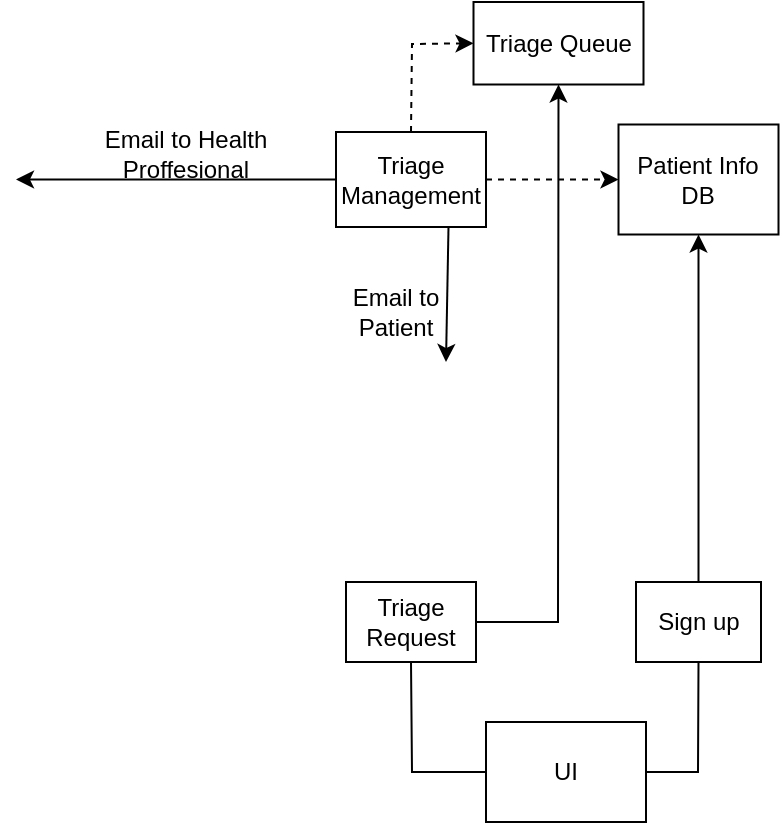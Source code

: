 <mxfile version="24.7.17">
  <diagram name="Page-1" id="_FwJqfKSit_MHCnarlF8">
    <mxGraphModel dx="794" dy="458" grid="1" gridSize="10" guides="1" tooltips="1" connect="1" arrows="1" fold="1" page="1" pageScale="1" pageWidth="850" pageHeight="1100" math="0" shadow="0">
      <root>
        <mxCell id="0" />
        <mxCell id="1" parent="0" />
        <mxCell id="IKRkE9KavZhXF0yhF9RJ-3" value="Patient Info DB" style="rounded=0;whiteSpace=wrap;html=1;" vertex="1" parent="1">
          <mxGeometry x="521.25" y="241.25" width="80" height="55" as="geometry" />
        </mxCell>
        <mxCell id="IKRkE9KavZhXF0yhF9RJ-4" value="Triage Management" style="rounded=0;whiteSpace=wrap;html=1;" vertex="1" parent="1">
          <mxGeometry x="380" y="245" width="75" height="47.5" as="geometry" />
        </mxCell>
        <mxCell id="IKRkE9KavZhXF0yhF9RJ-7" value="Sign up" style="rounded=0;whiteSpace=wrap;html=1;" vertex="1" parent="1">
          <mxGeometry x="530" y="470" width="62.5" height="40" as="geometry" />
        </mxCell>
        <mxCell id="IKRkE9KavZhXF0yhF9RJ-8" value="Triage Request" style="rounded=0;whiteSpace=wrap;html=1;" vertex="1" parent="1">
          <mxGeometry x="385" y="470" width="65" height="40" as="geometry" />
        </mxCell>
        <mxCell id="IKRkE9KavZhXF0yhF9RJ-12" value="" style="endArrow=classic;html=1;rounded=0;exitX=1;exitY=0.5;exitDx=0;exitDy=0;entryX=0;entryY=0.5;entryDx=0;entryDy=0;dashed=1;" edge="1" parent="1" source="IKRkE9KavZhXF0yhF9RJ-4" target="IKRkE9KavZhXF0yhF9RJ-3">
          <mxGeometry width="50" height="50" relative="1" as="geometry">
            <mxPoint x="450" y="271.25" as="sourcePoint" />
            <mxPoint x="500" y="221.25" as="targetPoint" />
          </mxGeometry>
        </mxCell>
        <mxCell id="IKRkE9KavZhXF0yhF9RJ-13" value="UI" style="rounded=0;whiteSpace=wrap;html=1;" vertex="1" parent="1">
          <mxGeometry x="455" y="540" width="80" height="50" as="geometry" />
        </mxCell>
        <mxCell id="IKRkE9KavZhXF0yhF9RJ-14" value="" style="endArrow=none;html=1;rounded=0;exitX=0;exitY=0.5;exitDx=0;exitDy=0;entryX=0.5;entryY=1;entryDx=0;entryDy=0;" edge="1" parent="1" source="IKRkE9KavZhXF0yhF9RJ-13" target="IKRkE9KavZhXF0yhF9RJ-8">
          <mxGeometry width="50" height="50" relative="1" as="geometry">
            <mxPoint x="330" y="540" as="sourcePoint" />
            <mxPoint x="380" y="490" as="targetPoint" />
            <Array as="points">
              <mxPoint x="418" y="565" />
            </Array>
          </mxGeometry>
        </mxCell>
        <mxCell id="IKRkE9KavZhXF0yhF9RJ-15" value="" style="endArrow=none;html=1;rounded=0;exitX=1;exitY=0.5;exitDx=0;exitDy=0;entryX=0.5;entryY=1;entryDx=0;entryDy=0;" edge="1" parent="1" source="IKRkE9KavZhXF0yhF9RJ-13" target="IKRkE9KavZhXF0yhF9RJ-7">
          <mxGeometry width="50" height="50" relative="1" as="geometry">
            <mxPoint x="330" y="540" as="sourcePoint" />
            <mxPoint x="380" y="490" as="targetPoint" />
            <Array as="points">
              <mxPoint x="561" y="565" />
            </Array>
          </mxGeometry>
        </mxCell>
        <mxCell id="IKRkE9KavZhXF0yhF9RJ-17" value="" style="endArrow=classic;html=1;rounded=0;entryX=0.5;entryY=1;entryDx=0;entryDy=0;exitX=1;exitY=0.5;exitDx=0;exitDy=0;" edge="1" parent="1" source="IKRkE9KavZhXF0yhF9RJ-8" target="IKRkE9KavZhXF0yhF9RJ-23">
          <mxGeometry width="50" height="50" relative="1" as="geometry">
            <mxPoint x="400" y="430" as="sourcePoint" />
            <mxPoint x="450" y="380" as="targetPoint" />
            <Array as="points">
              <mxPoint x="491" y="490" />
            </Array>
          </mxGeometry>
        </mxCell>
        <mxCell id="IKRkE9KavZhXF0yhF9RJ-18" value="" style="endArrow=classic;html=1;rounded=0;entryX=0.5;entryY=1;entryDx=0;entryDy=0;exitX=0.5;exitY=0;exitDx=0;exitDy=0;" edge="1" parent="1" source="IKRkE9KavZhXF0yhF9RJ-7" target="IKRkE9KavZhXF0yhF9RJ-3">
          <mxGeometry width="50" height="50" relative="1" as="geometry">
            <mxPoint x="400" y="430" as="sourcePoint" />
            <mxPoint x="450" y="380" as="targetPoint" />
          </mxGeometry>
        </mxCell>
        <mxCell id="IKRkE9KavZhXF0yhF9RJ-19" value="Email to Patient" style="text;html=1;align=center;verticalAlign=middle;whiteSpace=wrap;rounded=0;" vertex="1" parent="1">
          <mxGeometry x="380" y="320" width="60" height="30" as="geometry" />
        </mxCell>
        <mxCell id="IKRkE9KavZhXF0yhF9RJ-20" value="" style="endArrow=classic;html=1;rounded=0;exitX=0;exitY=0.5;exitDx=0;exitDy=0;entryX=1;entryY=0.5;entryDx=0;entryDy=0;" edge="1" parent="1" source="IKRkE9KavZhXF0yhF9RJ-4">
          <mxGeometry width="50" height="50" relative="1" as="geometry">
            <mxPoint x="400" y="430" as="sourcePoint" />
            <mxPoint x="220" y="268.75" as="targetPoint" />
          </mxGeometry>
        </mxCell>
        <mxCell id="IKRkE9KavZhXF0yhF9RJ-21" value="Email to Health Proffesional" style="text;html=1;align=center;verticalAlign=middle;whiteSpace=wrap;rounded=0;" vertex="1" parent="1">
          <mxGeometry x="250" y="241.25" width="110" height="30" as="geometry" />
        </mxCell>
        <mxCell id="IKRkE9KavZhXF0yhF9RJ-22" value="" style="endArrow=classic;html=1;rounded=0;exitX=0.75;exitY=1;exitDx=0;exitDy=0;" edge="1" parent="1" source="IKRkE9KavZhXF0yhF9RJ-4">
          <mxGeometry width="50" height="50" relative="1" as="geometry">
            <mxPoint x="300" y="430" as="sourcePoint" />
            <mxPoint x="435" y="360" as="targetPoint" />
          </mxGeometry>
        </mxCell>
        <mxCell id="IKRkE9KavZhXF0yhF9RJ-23" value="Triage Queue" style="rounded=0;whiteSpace=wrap;html=1;" vertex="1" parent="1">
          <mxGeometry x="448.75" y="180" width="85" height="41.25" as="geometry" />
        </mxCell>
        <mxCell id="IKRkE9KavZhXF0yhF9RJ-24" value="" style="endArrow=classic;html=1;rounded=0;exitX=0.5;exitY=0;exitDx=0;exitDy=0;entryX=0;entryY=0.5;entryDx=0;entryDy=0;dashed=1;" edge="1" parent="1" source="IKRkE9KavZhXF0yhF9RJ-4" target="IKRkE9KavZhXF0yhF9RJ-23">
          <mxGeometry width="50" height="50" relative="1" as="geometry">
            <mxPoint x="390" y="340" as="sourcePoint" />
            <mxPoint x="440" y="290" as="targetPoint" />
            <Array as="points">
              <mxPoint x="418" y="201" />
            </Array>
          </mxGeometry>
        </mxCell>
      </root>
    </mxGraphModel>
  </diagram>
</mxfile>
